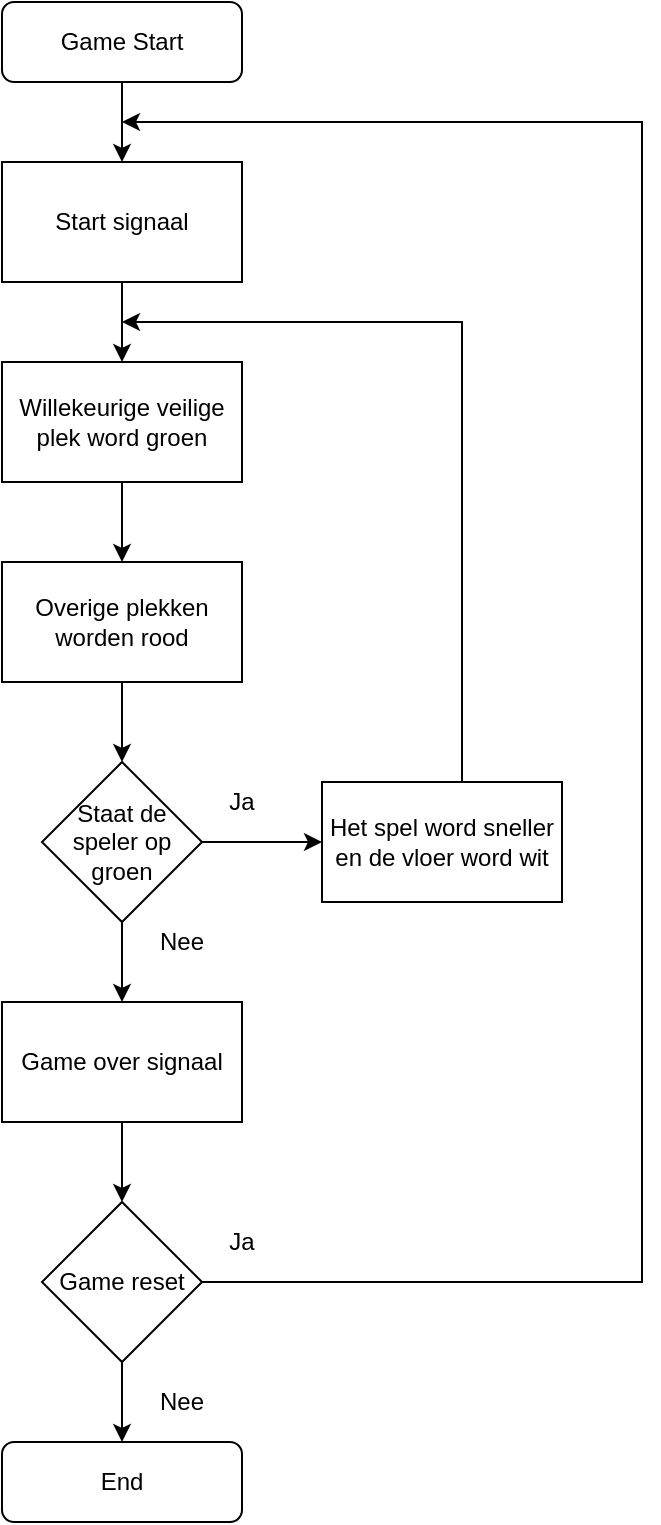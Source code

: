 <mxfile version="12.9.14" type="device"><diagram id="C5RBs43oDa-KdzZeNtuy" name="Page-1"><mxGraphModel dx="1422" dy="762" grid="1" gridSize="10" guides="1" tooltips="1" connect="1" arrows="1" fold="1" page="1" pageScale="1" pageWidth="827" pageHeight="1169" math="0" shadow="0"><root><mxCell id="WIyWlLk6GJQsqaUBKTNV-0"/><mxCell id="WIyWlLk6GJQsqaUBKTNV-1" parent="WIyWlLk6GJQsqaUBKTNV-0"/><mxCell id="WfgWE7uIQb8zcBAvJC8J-1" style="edgeStyle=orthogonalEdgeStyle;rounded=0;orthogonalLoop=1;jettySize=auto;html=1;entryX=0.5;entryY=0;entryDx=0;entryDy=0;" edge="1" parent="WIyWlLk6GJQsqaUBKTNV-1" source="WIyWlLk6GJQsqaUBKTNV-3" target="WfgWE7uIQb8zcBAvJC8J-0"><mxGeometry relative="1" as="geometry"/></mxCell><mxCell id="WIyWlLk6GJQsqaUBKTNV-3" value="Game Start" style="rounded=1;whiteSpace=wrap;html=1;fontSize=12;glass=0;strokeWidth=1;shadow=0;" parent="WIyWlLk6GJQsqaUBKTNV-1" vertex="1"><mxGeometry x="160" y="80" width="120" height="40" as="geometry"/></mxCell><mxCell id="WfgWE7uIQb8zcBAvJC8J-3" style="edgeStyle=orthogonalEdgeStyle;rounded=0;orthogonalLoop=1;jettySize=auto;html=1;entryX=0.5;entryY=0;entryDx=0;entryDy=0;" edge="1" parent="WIyWlLk6GJQsqaUBKTNV-1" source="WfgWE7uIQb8zcBAvJC8J-0" target="WfgWE7uIQb8zcBAvJC8J-2"><mxGeometry relative="1" as="geometry"/></mxCell><mxCell id="WfgWE7uIQb8zcBAvJC8J-0" value="Start signaal" style="rounded=0;whiteSpace=wrap;html=1;" vertex="1" parent="WIyWlLk6GJQsqaUBKTNV-1"><mxGeometry x="160" y="160" width="120" height="60" as="geometry"/></mxCell><mxCell id="WfgWE7uIQb8zcBAvJC8J-5" style="edgeStyle=orthogonalEdgeStyle;rounded=0;orthogonalLoop=1;jettySize=auto;html=1;entryX=0.5;entryY=0;entryDx=0;entryDy=0;" edge="1" parent="WIyWlLk6GJQsqaUBKTNV-1" source="WfgWE7uIQb8zcBAvJC8J-2" target="WfgWE7uIQb8zcBAvJC8J-4"><mxGeometry relative="1" as="geometry"/></mxCell><mxCell id="WfgWE7uIQb8zcBAvJC8J-2" value="Willekeurige veilige plek word groen" style="rounded=0;whiteSpace=wrap;html=1;" vertex="1" parent="WIyWlLk6GJQsqaUBKTNV-1"><mxGeometry x="160" y="260" width="120" height="60" as="geometry"/></mxCell><mxCell id="WfgWE7uIQb8zcBAvJC8J-7" style="edgeStyle=orthogonalEdgeStyle;rounded=0;orthogonalLoop=1;jettySize=auto;html=1;entryX=0.5;entryY=0;entryDx=0;entryDy=0;" edge="1" parent="WIyWlLk6GJQsqaUBKTNV-1" source="WfgWE7uIQb8zcBAvJC8J-4" target="WfgWE7uIQb8zcBAvJC8J-6"><mxGeometry relative="1" as="geometry"/></mxCell><mxCell id="WfgWE7uIQb8zcBAvJC8J-4" value="Overige plekken worden rood" style="rounded=0;whiteSpace=wrap;html=1;" vertex="1" parent="WIyWlLk6GJQsqaUBKTNV-1"><mxGeometry x="160" y="360" width="120" height="60" as="geometry"/></mxCell><mxCell id="WfgWE7uIQb8zcBAvJC8J-9" style="edgeStyle=orthogonalEdgeStyle;rounded=0;orthogonalLoop=1;jettySize=auto;html=1;entryX=0;entryY=0.5;entryDx=0;entryDy=0;" edge="1" parent="WIyWlLk6GJQsqaUBKTNV-1" source="WfgWE7uIQb8zcBAvJC8J-6" target="WfgWE7uIQb8zcBAvJC8J-8"><mxGeometry relative="1" as="geometry"/></mxCell><mxCell id="WfgWE7uIQb8zcBAvJC8J-13" style="edgeStyle=orthogonalEdgeStyle;rounded=0;orthogonalLoop=1;jettySize=auto;html=1;exitX=0.5;exitY=1;exitDx=0;exitDy=0;entryX=0.5;entryY=0;entryDx=0;entryDy=0;" edge="1" parent="WIyWlLk6GJQsqaUBKTNV-1" source="WfgWE7uIQb8zcBAvJC8J-6" target="WfgWE7uIQb8zcBAvJC8J-12"><mxGeometry relative="1" as="geometry"/></mxCell><mxCell id="WfgWE7uIQb8zcBAvJC8J-6" value="Staat de speler op groen" style="rhombus;whiteSpace=wrap;html=1;" vertex="1" parent="WIyWlLk6GJQsqaUBKTNV-1"><mxGeometry x="180" y="460" width="80" height="80" as="geometry"/></mxCell><mxCell id="WfgWE7uIQb8zcBAvJC8J-11" style="edgeStyle=orthogonalEdgeStyle;rounded=0;orthogonalLoop=1;jettySize=auto;html=1;" edge="1" parent="WIyWlLk6GJQsqaUBKTNV-1" source="WfgWE7uIQb8zcBAvJC8J-8"><mxGeometry relative="1" as="geometry"><mxPoint x="220" y="240" as="targetPoint"/><Array as="points"><mxPoint x="390" y="240"/></Array></mxGeometry></mxCell><mxCell id="WfgWE7uIQb8zcBAvJC8J-8" value="Het spel word sneller en de vloer word wit" style="rounded=0;whiteSpace=wrap;html=1;" vertex="1" parent="WIyWlLk6GJQsqaUBKTNV-1"><mxGeometry x="320" y="470" width="120" height="60" as="geometry"/></mxCell><mxCell id="WfgWE7uIQb8zcBAvJC8J-10" value="Ja" style="text;html=1;strokeColor=none;fillColor=none;align=center;verticalAlign=middle;whiteSpace=wrap;rounded=0;" vertex="1" parent="WIyWlLk6GJQsqaUBKTNV-1"><mxGeometry x="260" y="470" width="40" height="20" as="geometry"/></mxCell><mxCell id="WfgWE7uIQb8zcBAvJC8J-21" style="edgeStyle=orthogonalEdgeStyle;rounded=0;orthogonalLoop=1;jettySize=auto;html=1;entryX=0.5;entryY=0;entryDx=0;entryDy=0;" edge="1" parent="WIyWlLk6GJQsqaUBKTNV-1" source="WfgWE7uIQb8zcBAvJC8J-12" target="WfgWE7uIQb8zcBAvJC8J-17"><mxGeometry relative="1" as="geometry"/></mxCell><mxCell id="WfgWE7uIQb8zcBAvJC8J-12" value="Game over signaal" style="rounded=0;whiteSpace=wrap;html=1;" vertex="1" parent="WIyWlLk6GJQsqaUBKTNV-1"><mxGeometry x="160" y="580" width="120" height="60" as="geometry"/></mxCell><mxCell id="WfgWE7uIQb8zcBAvJC8J-14" value="Nee" style="text;html=1;strokeColor=none;fillColor=none;align=center;verticalAlign=middle;whiteSpace=wrap;rounded=0;" vertex="1" parent="WIyWlLk6GJQsqaUBKTNV-1"><mxGeometry x="230" y="540" width="40" height="20" as="geometry"/></mxCell><mxCell id="WfgWE7uIQb8zcBAvJC8J-15" value="End" style="rounded=1;whiteSpace=wrap;html=1;" vertex="1" parent="WIyWlLk6GJQsqaUBKTNV-1"><mxGeometry x="160" y="800" width="120" height="40" as="geometry"/></mxCell><mxCell id="WfgWE7uIQb8zcBAvJC8J-22" style="edgeStyle=orthogonalEdgeStyle;rounded=0;orthogonalLoop=1;jettySize=auto;html=1;entryX=0.5;entryY=0;entryDx=0;entryDy=0;" edge="1" parent="WIyWlLk6GJQsqaUBKTNV-1" source="WfgWE7uIQb8zcBAvJC8J-17" target="WfgWE7uIQb8zcBAvJC8J-15"><mxGeometry relative="1" as="geometry"/></mxCell><mxCell id="WfgWE7uIQb8zcBAvJC8J-23" style="edgeStyle=orthogonalEdgeStyle;rounded=0;orthogonalLoop=1;jettySize=auto;html=1;" edge="1" parent="WIyWlLk6GJQsqaUBKTNV-1" source="WfgWE7uIQb8zcBAvJC8J-17"><mxGeometry relative="1" as="geometry"><mxPoint x="220" y="140" as="targetPoint"/><Array as="points"><mxPoint x="480" y="720"/><mxPoint x="480" y="140"/><mxPoint x="220" y="140"/></Array></mxGeometry></mxCell><mxCell id="WfgWE7uIQb8zcBAvJC8J-17" value="Game reset" style="rhombus;whiteSpace=wrap;html=1;" vertex="1" parent="WIyWlLk6GJQsqaUBKTNV-1"><mxGeometry x="180" y="680" width="80" height="80" as="geometry"/></mxCell><mxCell id="WfgWE7uIQb8zcBAvJC8J-24" value="Ja" style="text;html=1;strokeColor=none;fillColor=none;align=center;verticalAlign=middle;whiteSpace=wrap;rounded=0;" vertex="1" parent="WIyWlLk6GJQsqaUBKTNV-1"><mxGeometry x="260" y="690" width="40" height="20" as="geometry"/></mxCell><mxCell id="WfgWE7uIQb8zcBAvJC8J-25" value="Nee" style="text;html=1;strokeColor=none;fillColor=none;align=center;verticalAlign=middle;whiteSpace=wrap;rounded=0;" vertex="1" parent="WIyWlLk6GJQsqaUBKTNV-1"><mxGeometry x="230" y="770" width="40" height="20" as="geometry"/></mxCell></root></mxGraphModel></diagram></mxfile>